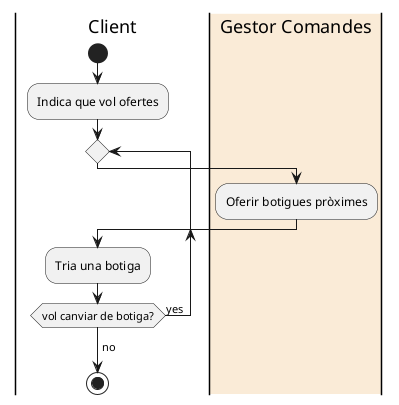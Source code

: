 @startuml

|Client|
start
:Indica que vol ofertes;
repeat
  |#AntiqueWhite|Gestor Comandes|
  :Oferir botigues pròximes;
  |Client|
  :Tria una botiga;
  |Client|
repeat while (vol canviar de botiga?) is (yes)
->no;
stop

@enduml
